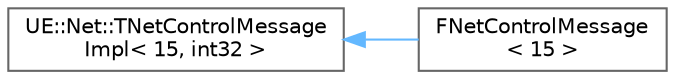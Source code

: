 digraph "Graphical Class Hierarchy"
{
 // INTERACTIVE_SVG=YES
 // LATEX_PDF_SIZE
  bgcolor="transparent";
  edge [fontname=Helvetica,fontsize=10,labelfontname=Helvetica,labelfontsize=10];
  node [fontname=Helvetica,fontsize=10,shape=box,height=0.2,width=0.4];
  rankdir="LR";
  Node0 [id="Node000000",label="UE::Net::TNetControlMessage\lImpl\< 15, int32 \>",height=0.2,width=0.4,color="grey40", fillcolor="white", style="filled",URL="$df/d09/classUE_1_1Net_1_1TNetControlMessageImpl.html",tooltip=" "];
  Node0 -> Node1 [id="edge9668_Node000000_Node000001",dir="back",color="steelblue1",style="solid",tooltip=" "];
  Node1 [id="Node000001",label="FNetControlMessage\l\< 15 \>",height=0.2,width=0.4,color="grey40", fillcolor="white", style="filled",URL="$d8/d28/classFNetControlMessage_3_0115_01_4.html",tooltip=" "];
}
